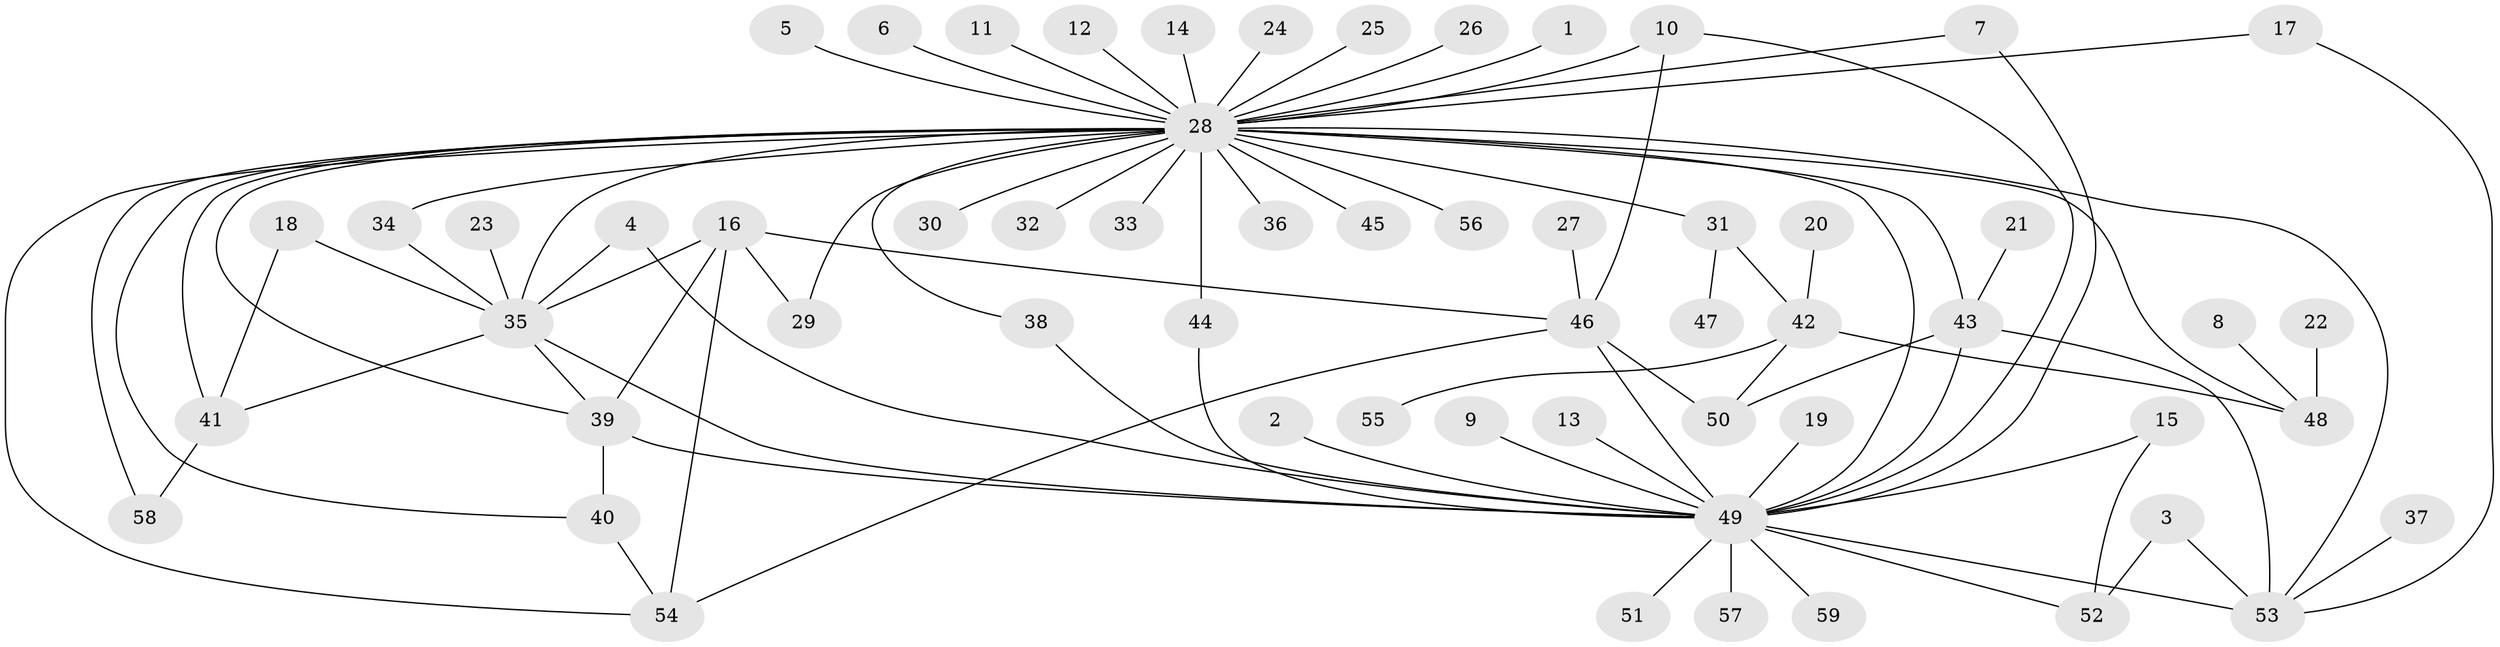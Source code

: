 // original degree distribution, {40: 0.00847457627118644, 2: 0.23728813559322035, 5: 0.06779661016949153, 18: 0.00847457627118644, 4: 0.059322033898305086, 1: 0.4745762711864407, 11: 0.00847457627118644, 6: 0.025423728813559324, 7: 0.01694915254237288, 3: 0.09322033898305085}
// Generated by graph-tools (version 1.1) at 2025/49/03/09/25 03:49:49]
// undirected, 59 vertices, 87 edges
graph export_dot {
graph [start="1"]
  node [color=gray90,style=filled];
  1;
  2;
  3;
  4;
  5;
  6;
  7;
  8;
  9;
  10;
  11;
  12;
  13;
  14;
  15;
  16;
  17;
  18;
  19;
  20;
  21;
  22;
  23;
  24;
  25;
  26;
  27;
  28;
  29;
  30;
  31;
  32;
  33;
  34;
  35;
  36;
  37;
  38;
  39;
  40;
  41;
  42;
  43;
  44;
  45;
  46;
  47;
  48;
  49;
  50;
  51;
  52;
  53;
  54;
  55;
  56;
  57;
  58;
  59;
  1 -- 28 [weight=1.0];
  2 -- 49 [weight=1.0];
  3 -- 52 [weight=1.0];
  3 -- 53 [weight=1.0];
  4 -- 35 [weight=1.0];
  4 -- 49 [weight=1.0];
  5 -- 28 [weight=1.0];
  6 -- 28 [weight=1.0];
  7 -- 28 [weight=1.0];
  7 -- 49 [weight=1.0];
  8 -- 48 [weight=1.0];
  9 -- 49 [weight=1.0];
  10 -- 28 [weight=1.0];
  10 -- 46 [weight=1.0];
  10 -- 49 [weight=1.0];
  11 -- 28 [weight=1.0];
  12 -- 28 [weight=1.0];
  13 -- 49 [weight=1.0];
  14 -- 28 [weight=1.0];
  15 -- 49 [weight=1.0];
  15 -- 52 [weight=1.0];
  16 -- 29 [weight=1.0];
  16 -- 35 [weight=1.0];
  16 -- 39 [weight=1.0];
  16 -- 46 [weight=1.0];
  16 -- 54 [weight=1.0];
  17 -- 28 [weight=1.0];
  17 -- 53 [weight=1.0];
  18 -- 35 [weight=1.0];
  18 -- 41 [weight=1.0];
  19 -- 49 [weight=1.0];
  20 -- 42 [weight=1.0];
  21 -- 43 [weight=1.0];
  22 -- 48 [weight=1.0];
  23 -- 35 [weight=1.0];
  24 -- 28 [weight=1.0];
  25 -- 28 [weight=1.0];
  26 -- 28 [weight=1.0];
  27 -- 46 [weight=1.0];
  28 -- 29 [weight=2.0];
  28 -- 30 [weight=1.0];
  28 -- 31 [weight=1.0];
  28 -- 32 [weight=1.0];
  28 -- 33 [weight=1.0];
  28 -- 34 [weight=1.0];
  28 -- 35 [weight=1.0];
  28 -- 36 [weight=1.0];
  28 -- 38 [weight=1.0];
  28 -- 39 [weight=1.0];
  28 -- 40 [weight=1.0];
  28 -- 41 [weight=1.0];
  28 -- 43 [weight=2.0];
  28 -- 44 [weight=1.0];
  28 -- 45 [weight=1.0];
  28 -- 48 [weight=1.0];
  28 -- 49 [weight=3.0];
  28 -- 53 [weight=1.0];
  28 -- 54 [weight=1.0];
  28 -- 56 [weight=1.0];
  28 -- 58 [weight=1.0];
  31 -- 42 [weight=1.0];
  31 -- 47 [weight=1.0];
  34 -- 35 [weight=1.0];
  35 -- 39 [weight=1.0];
  35 -- 41 [weight=2.0];
  35 -- 49 [weight=1.0];
  37 -- 53 [weight=1.0];
  38 -- 49 [weight=1.0];
  39 -- 40 [weight=1.0];
  39 -- 49 [weight=2.0];
  40 -- 54 [weight=1.0];
  41 -- 58 [weight=1.0];
  42 -- 48 [weight=1.0];
  42 -- 50 [weight=1.0];
  42 -- 55 [weight=1.0];
  43 -- 49 [weight=1.0];
  43 -- 50 [weight=1.0];
  43 -- 53 [weight=1.0];
  44 -- 49 [weight=1.0];
  46 -- 49 [weight=1.0];
  46 -- 50 [weight=1.0];
  46 -- 54 [weight=1.0];
  49 -- 51 [weight=1.0];
  49 -- 52 [weight=1.0];
  49 -- 53 [weight=1.0];
  49 -- 57 [weight=1.0];
  49 -- 59 [weight=1.0];
}
